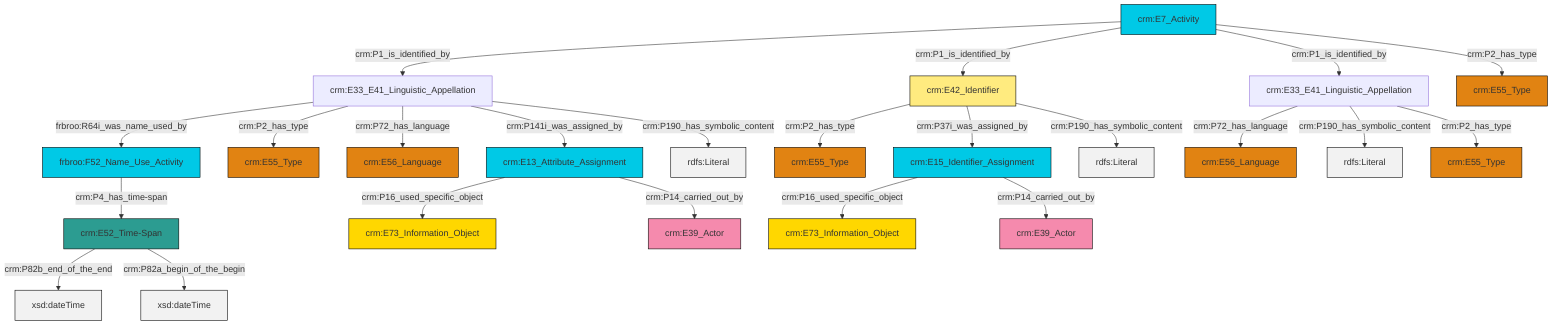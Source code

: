 graph TD
classDef Literal fill:#f2f2f2,stroke:#000000;
classDef CRM_Entity fill:#FFFFFF,stroke:#000000;
classDef Temporal_Entity fill:#00C9E6, stroke:#000000;
classDef Type fill:#E18312, stroke:#000000;
classDef Time-Span fill:#2C9C91, stroke:#000000;
classDef Appellation fill:#FFEB7F, stroke:#000000;
classDef Place fill:#008836, stroke:#000000;
classDef Persistent_Item fill:#B266B2, stroke:#000000;
classDef Conceptual_Object fill:#FFD700, stroke:#000000;
classDef Physical_Thing fill:#D2B48C, stroke:#000000;
classDef Actor fill:#f58aad, stroke:#000000;
classDef PC_Classes fill:#4ce600, stroke:#000000;
classDef Multi fill:#cccccc,stroke:#000000;

0["crm:E33_E41_Linguistic_Appellation"]:::Default -->|frbroo:R64i_was_name_used_by| 1["frbroo:F52_Name_Use_Activity"]:::Temporal_Entity
1["frbroo:F52_Name_Use_Activity"]:::Temporal_Entity -->|crm:P4_has_time-span| 2["crm:E52_Time-Span"]:::Time-Span
7["crm:E7_Activity"]:::Temporal_Entity -->|crm:P1_is_identified_by| 0["crm:E33_E41_Linguistic_Appellation"]:::Default
7["crm:E7_Activity"]:::Temporal_Entity -->|crm:P1_is_identified_by| 9["crm:E42_Identifier"]:::Appellation
9["crm:E42_Identifier"]:::Appellation -->|crm:P2_has_type| 10["crm:E55_Type"]:::Type
11["crm:E13_Attribute_Assignment"]:::Temporal_Entity -->|crm:P16_used_specific_object| 12["crm:E73_Information_Object"]:::Conceptual_Object
2["crm:E52_Time-Span"]:::Time-Span -->|crm:P82b_end_of_the_end| 14[xsd:dateTime]:::Literal
0["crm:E33_E41_Linguistic_Appellation"]:::Default -->|crm:P2_has_type| 5["crm:E55_Type"]:::Type
7["crm:E7_Activity"]:::Temporal_Entity -->|crm:P1_is_identified_by| 20["crm:E33_E41_Linguistic_Appellation"]:::Default
23["crm:E15_Identifier_Assignment"]:::Temporal_Entity -->|crm:P16_used_specific_object| 24["crm:E73_Information_Object"]:::Conceptual_Object
2["crm:E52_Time-Span"]:::Time-Span -->|crm:P82a_begin_of_the_begin| 25[xsd:dateTime]:::Literal
23["crm:E15_Identifier_Assignment"]:::Temporal_Entity -->|crm:P14_carried_out_by| 27["crm:E39_Actor"]:::Actor
20["crm:E33_E41_Linguistic_Appellation"]:::Default -->|crm:P72_has_language| 28["crm:E56_Language"]:::Type
20["crm:E33_E41_Linguistic_Appellation"]:::Default -->|crm:P190_has_symbolic_content| 32[rdfs:Literal]:::Literal
20["crm:E33_E41_Linguistic_Appellation"]:::Default -->|crm:P2_has_type| 15["crm:E55_Type"]:::Type
7["crm:E7_Activity"]:::Temporal_Entity -->|crm:P2_has_type| 18["crm:E55_Type"]:::Type
11["crm:E13_Attribute_Assignment"]:::Temporal_Entity -->|crm:P14_carried_out_by| 21["crm:E39_Actor"]:::Actor
9["crm:E42_Identifier"]:::Appellation -->|crm:P37i_was_assigned_by| 23["crm:E15_Identifier_Assignment"]:::Temporal_Entity
0["crm:E33_E41_Linguistic_Appellation"]:::Default -->|crm:P72_has_language| 3["crm:E56_Language"]:::Type
0["crm:E33_E41_Linguistic_Appellation"]:::Default -->|crm:P141i_was_assigned_by| 11["crm:E13_Attribute_Assignment"]:::Temporal_Entity
0["crm:E33_E41_Linguistic_Appellation"]:::Default -->|crm:P190_has_symbolic_content| 40[rdfs:Literal]:::Literal
9["crm:E42_Identifier"]:::Appellation -->|crm:P190_has_symbolic_content| 41[rdfs:Literal]:::Literal